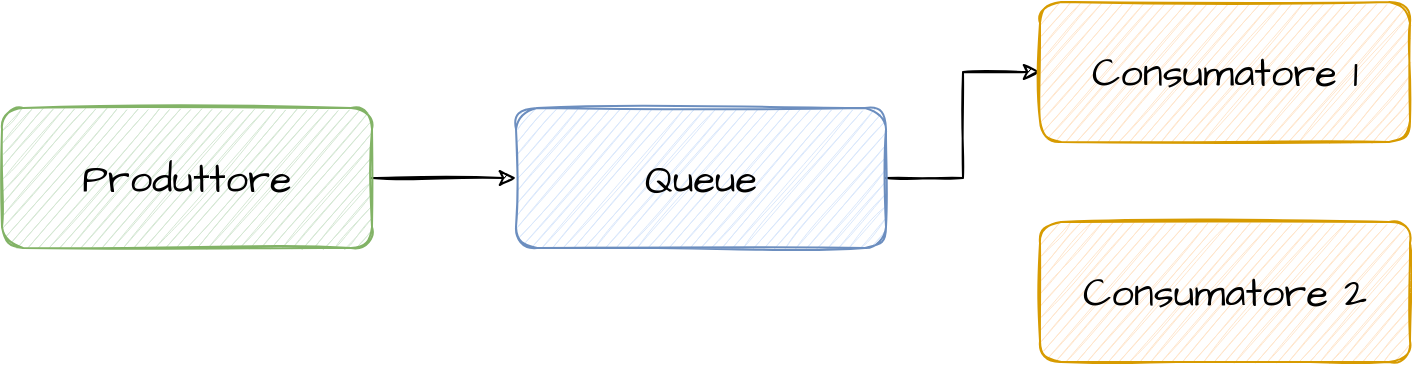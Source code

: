 <mxfile version="15.9.6" type="device"><diagram id="iR7kW6d5z7mH8W_eMVzF" name="Page-1"><mxGraphModel dx="1422" dy="700" grid="0" gridSize="10" guides="1" tooltips="1" connect="1" arrows="1" fold="1" page="1" pageScale="1" pageWidth="827" pageHeight="1169" math="0" shadow="0"><root><mxCell id="0"/><mxCell id="1" parent="0"/><mxCell id="OMhcF96NYC-pa7GpUvk2-4" style="edgeStyle=orthogonalEdgeStyle;rounded=0;sketch=1;orthogonalLoop=1;jettySize=auto;html=1;entryX=0;entryY=0.5;entryDx=0;entryDy=0;labelBackgroundColor=none;fontFamily=Architects Daughter;fontSource=https%3A%2F%2Ffonts.googleapis.com%2Fcss%3Ffamily%3DArchitects%2BDaughter;fontSize=20;" edge="1" parent="1" source="LwVA78MGahFg6l0W7koL-2" target="OMhcF96NYC-pa7GpUvk2-1"><mxGeometry relative="1" as="geometry"/></mxCell><mxCell id="LwVA78MGahFg6l0W7koL-2" value="Produttore" style="rounded=1;whiteSpace=wrap;html=1;sketch=1;hachureGap=4;fontFamily=Architects Daughter;fontSource=https%3A%2F%2Ffonts.googleapis.com%2Fcss%3Ffamily%3DArchitects%2BDaughter;fontSize=20;fillColor=#d5e8d4;strokeColor=#82b366;" parent="1" vertex="1"><mxGeometry x="35" y="184" width="185" height="70" as="geometry"/></mxCell><mxCell id="OMhcF96NYC-pa7GpUvk2-8" style="edgeStyle=orthogonalEdgeStyle;rounded=0;sketch=1;orthogonalLoop=1;jettySize=auto;html=1;labelBackgroundColor=none;fontFamily=Architects Daughter;fontSource=https%3A%2F%2Ffonts.googleapis.com%2Fcss%3Ffamily%3DArchitects%2BDaughter;fontSize=20;" edge="1" parent="1" source="OMhcF96NYC-pa7GpUvk2-1" target="OMhcF96NYC-pa7GpUvk2-2"><mxGeometry relative="1" as="geometry"/></mxCell><mxCell id="OMhcF96NYC-pa7GpUvk2-1" value="Queue" style="rounded=1;whiteSpace=wrap;html=1;sketch=1;hachureGap=4;fontFamily=Architects Daughter;fontSource=https%3A%2F%2Ffonts.googleapis.com%2Fcss%3Ffamily%3DArchitects%2BDaughter;fontSize=20;fillColor=#dae8fc;strokeColor=#6c8ebf;" vertex="1" parent="1"><mxGeometry x="292" y="184" width="185" height="70" as="geometry"/></mxCell><mxCell id="OMhcF96NYC-pa7GpUvk2-2" value="Consumatore 1" style="rounded=1;whiteSpace=wrap;html=1;sketch=1;hachureGap=4;fontFamily=Architects Daughter;fontSource=https%3A%2F%2Ffonts.googleapis.com%2Fcss%3Ffamily%3DArchitects%2BDaughter;fontSize=20;fillColor=#ffe6cc;strokeColor=#d79b00;" vertex="1" parent="1"><mxGeometry x="554" y="131" width="185" height="70" as="geometry"/></mxCell><mxCell id="OMhcF96NYC-pa7GpUvk2-3" value="Consumatore 2" style="rounded=1;whiteSpace=wrap;html=1;sketch=1;hachureGap=4;fontFamily=Architects Daughter;fontSource=https%3A%2F%2Ffonts.googleapis.com%2Fcss%3Ffamily%3DArchitects%2BDaughter;fontSize=20;fillColor=#ffe6cc;strokeColor=#d79b00;" vertex="1" parent="1"><mxGeometry x="554" y="241" width="185" height="70" as="geometry"/></mxCell></root></mxGraphModel></diagram></mxfile>